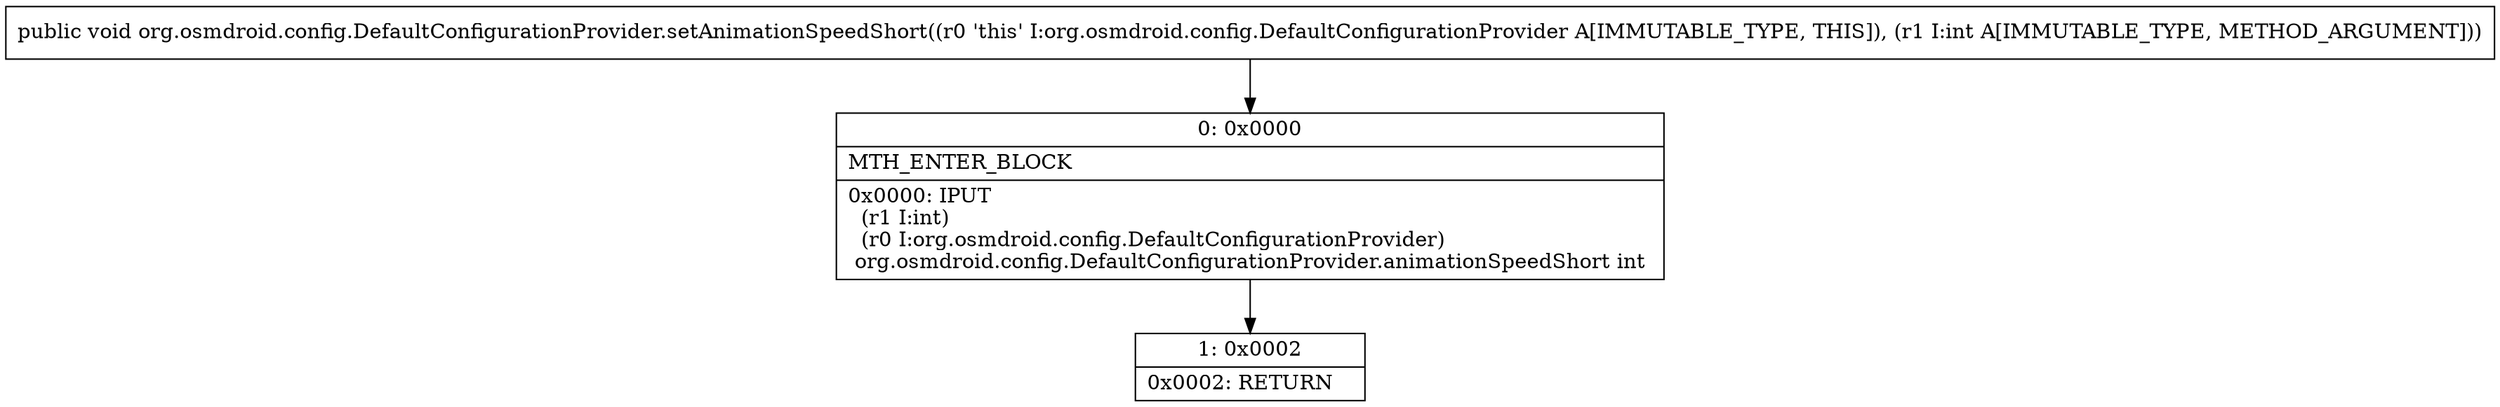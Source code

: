 digraph "CFG fororg.osmdroid.config.DefaultConfigurationProvider.setAnimationSpeedShort(I)V" {
Node_0 [shape=record,label="{0\:\ 0x0000|MTH_ENTER_BLOCK\l|0x0000: IPUT  \l  (r1 I:int)\l  (r0 I:org.osmdroid.config.DefaultConfigurationProvider)\l org.osmdroid.config.DefaultConfigurationProvider.animationSpeedShort int \l}"];
Node_1 [shape=record,label="{1\:\ 0x0002|0x0002: RETURN   \l}"];
MethodNode[shape=record,label="{public void org.osmdroid.config.DefaultConfigurationProvider.setAnimationSpeedShort((r0 'this' I:org.osmdroid.config.DefaultConfigurationProvider A[IMMUTABLE_TYPE, THIS]), (r1 I:int A[IMMUTABLE_TYPE, METHOD_ARGUMENT])) }"];
MethodNode -> Node_0;
Node_0 -> Node_1;
}

